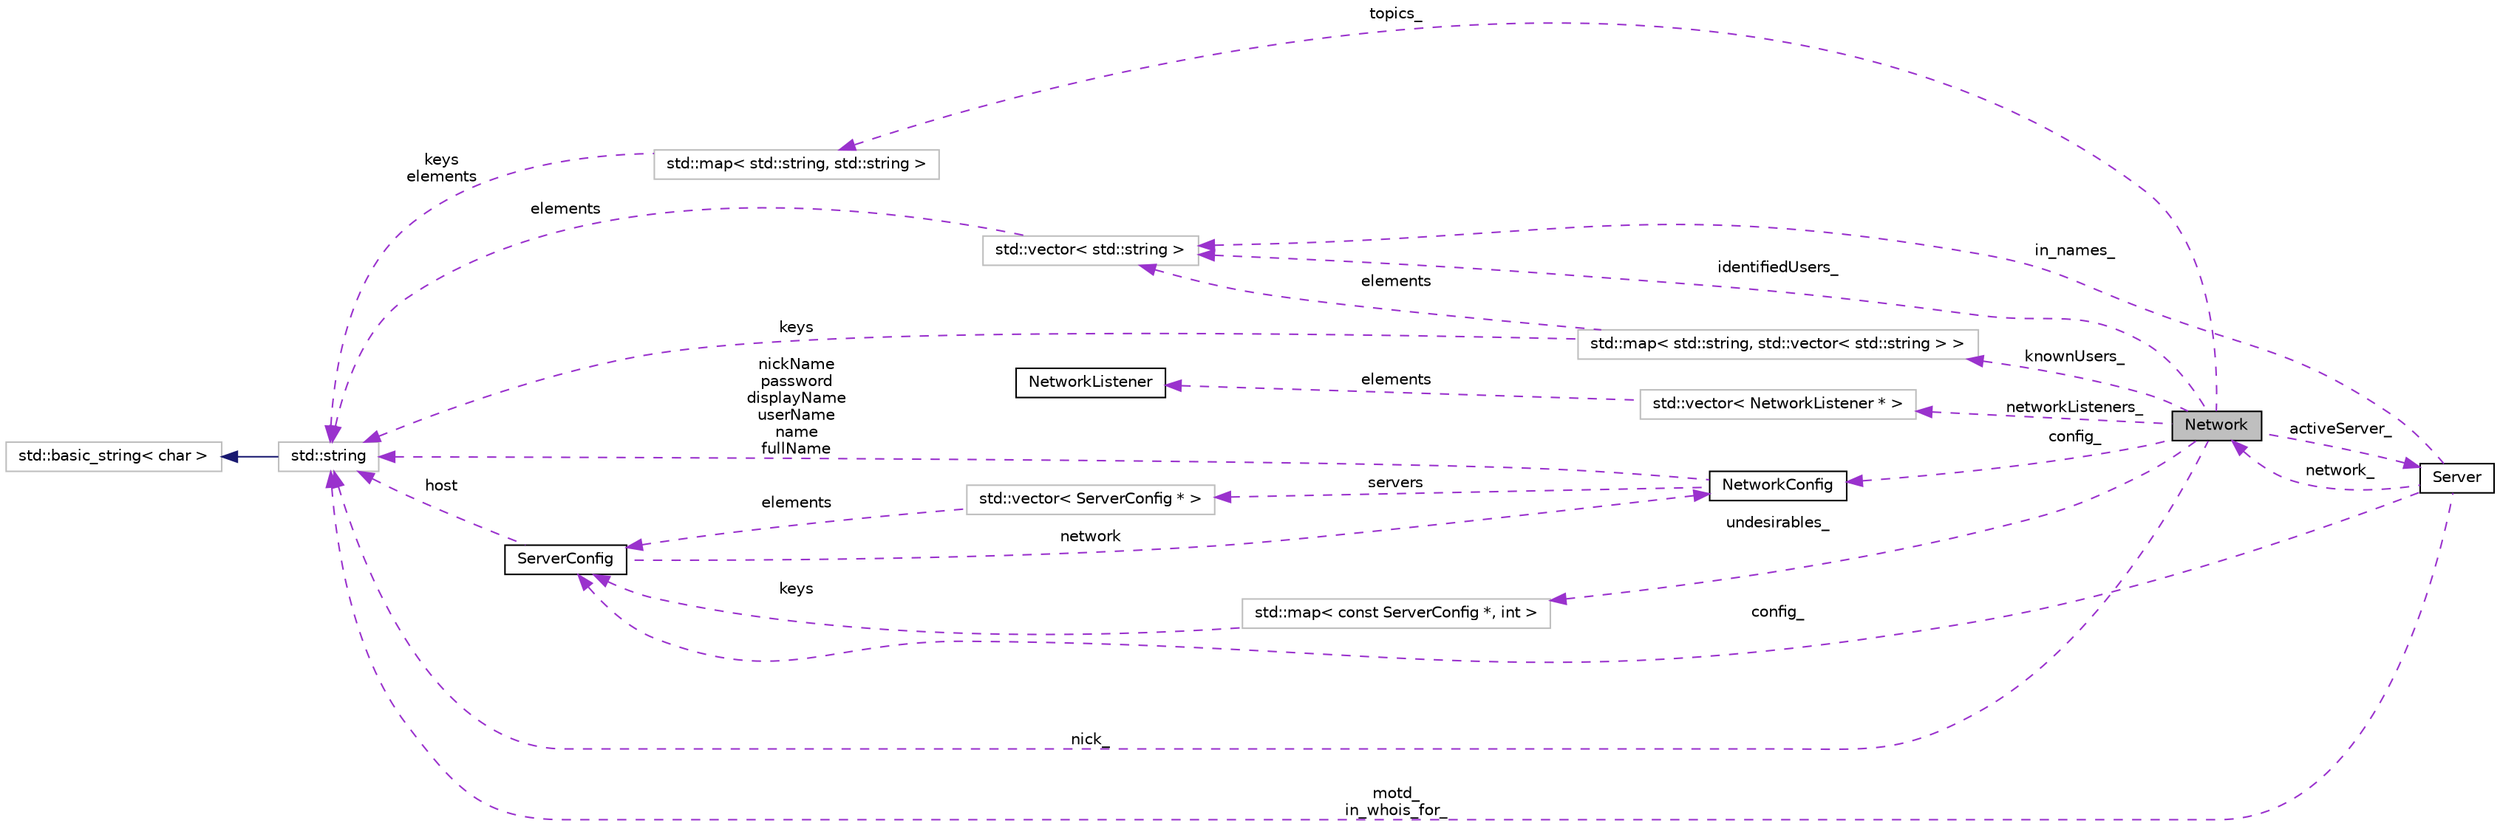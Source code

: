 digraph G
{
  edge [fontname="Helvetica",fontsize="10",labelfontname="Helvetica",labelfontsize="10"];
  node [fontname="Helvetica",fontsize="10",shape=record];
  rankdir=LR;
  Node1 [label="Network",height=0.2,width=0.4,color="black", fillcolor="grey75", style="filled" fontcolor="black"];
  Node2 -> Node1 [dir=back,color="darkorchid3",fontsize="10",style="dashed",label="activeServer_",fontname="Helvetica"];
  Node2 [label="Server",height=0.2,width=0.4,color="black", fillcolor="white", style="filled",URL="$class_server.html"];
  Node3 -> Node2 [dir=back,color="darkorchid3",fontsize="10",style="dashed",label="config_",fontname="Helvetica"];
  Node3 [label="ServerConfig",height=0.2,width=0.4,color="black", fillcolor="white", style="filled",URL="$struct_server_config.html"];
  Node4 -> Node3 [dir=back,color="darkorchid3",fontsize="10",style="dashed",label="network",fontname="Helvetica"];
  Node4 [label="NetworkConfig",height=0.2,width=0.4,color="black", fillcolor="white", style="filled",URL="$struct_network_config.html"];
  Node5 -> Node4 [dir=back,color="darkorchid3",fontsize="10",style="dashed",label="nickName\npassword\ndisplayName\nuserName\nname\nfullName",fontname="Helvetica"];
  Node5 [label="std::string",height=0.2,width=0.4,color="grey75", fillcolor="white", style="filled",tooltip="STL class."];
  Node6 -> Node5 [dir=back,color="midnightblue",fontsize="10",style="solid",fontname="Helvetica"];
  Node6 [label="std::basic_string\< char \>",height=0.2,width=0.4,color="grey75", fillcolor="white", style="filled",tooltip="STL class."];
  Node7 -> Node4 [dir=back,color="darkorchid3",fontsize="10",style="dashed",label="servers",fontname="Helvetica"];
  Node7 [label="std::vector\< ServerConfig * \>",height=0.2,width=0.4,color="grey75", fillcolor="white", style="filled"];
  Node3 -> Node7 [dir=back,color="darkorchid3",fontsize="10",style="dashed",label="elements",fontname="Helvetica"];
  Node5 -> Node3 [dir=back,color="darkorchid3",fontsize="10",style="dashed",label="host",fontname="Helvetica"];
  Node1 -> Node2 [dir=back,color="darkorchid3",fontsize="10",style="dashed",label="network_",fontname="Helvetica"];
  Node5 -> Node2 [dir=back,color="darkorchid3",fontsize="10",style="dashed",label="motd_\nin_whois_for_",fontname="Helvetica"];
  Node8 -> Node2 [dir=back,color="darkorchid3",fontsize="10",style="dashed",label="in_names_",fontname="Helvetica"];
  Node8 [label="std::vector\< std::string \>",height=0.2,width=0.4,color="grey75", fillcolor="white", style="filled"];
  Node5 -> Node8 [dir=back,color="darkorchid3",fontsize="10",style="dashed",label="elements",fontname="Helvetica"];
  Node9 -> Node1 [dir=back,color="darkorchid3",fontsize="10",style="dashed",label="networkListeners_",fontname="Helvetica"];
  Node9 [label="std::vector\< NetworkListener * \>",height=0.2,width=0.4,color="grey75", fillcolor="white", style="filled"];
  Node10 -> Node9 [dir=back,color="darkorchid3",fontsize="10",style="dashed",label="elements",fontname="Helvetica"];
  Node10 [label="NetworkListener",height=0.2,width=0.4,color="black", fillcolor="white", style="filled",URL="$class_network_listener.html"];
  Node4 -> Node1 [dir=back,color="darkorchid3",fontsize="10",style="dashed",label="config_",fontname="Helvetica"];
  Node11 -> Node1 [dir=back,color="darkorchid3",fontsize="10",style="dashed",label="knownUsers_",fontname="Helvetica"];
  Node11 [label="std::map\< std::string, std::vector\< std::string \> \>",height=0.2,width=0.4,color="grey75", fillcolor="white", style="filled"];
  Node5 -> Node11 [dir=back,color="darkorchid3",fontsize="10",style="dashed",label="keys",fontname="Helvetica"];
  Node8 -> Node11 [dir=back,color="darkorchid3",fontsize="10",style="dashed",label="elements",fontname="Helvetica"];
  Node5 -> Node1 [dir=back,color="darkorchid3",fontsize="10",style="dashed",label="nick_",fontname="Helvetica"];
  Node12 -> Node1 [dir=back,color="darkorchid3",fontsize="10",style="dashed",label="topics_",fontname="Helvetica"];
  Node12 [label="std::map\< std::string, std::string \>",height=0.2,width=0.4,color="grey75", fillcolor="white", style="filled"];
  Node5 -> Node12 [dir=back,color="darkorchid3",fontsize="10",style="dashed",label="keys\nelements",fontname="Helvetica"];
  Node13 -> Node1 [dir=back,color="darkorchid3",fontsize="10",style="dashed",label="undesirables_",fontname="Helvetica"];
  Node13 [label="std::map\< const ServerConfig *, int \>",height=0.2,width=0.4,color="grey75", fillcolor="white", style="filled"];
  Node3 -> Node13 [dir=back,color="darkorchid3",fontsize="10",style="dashed",label="keys",fontname="Helvetica"];
  Node8 -> Node1 [dir=back,color="darkorchid3",fontsize="10",style="dashed",label="identifiedUsers_",fontname="Helvetica"];
}
